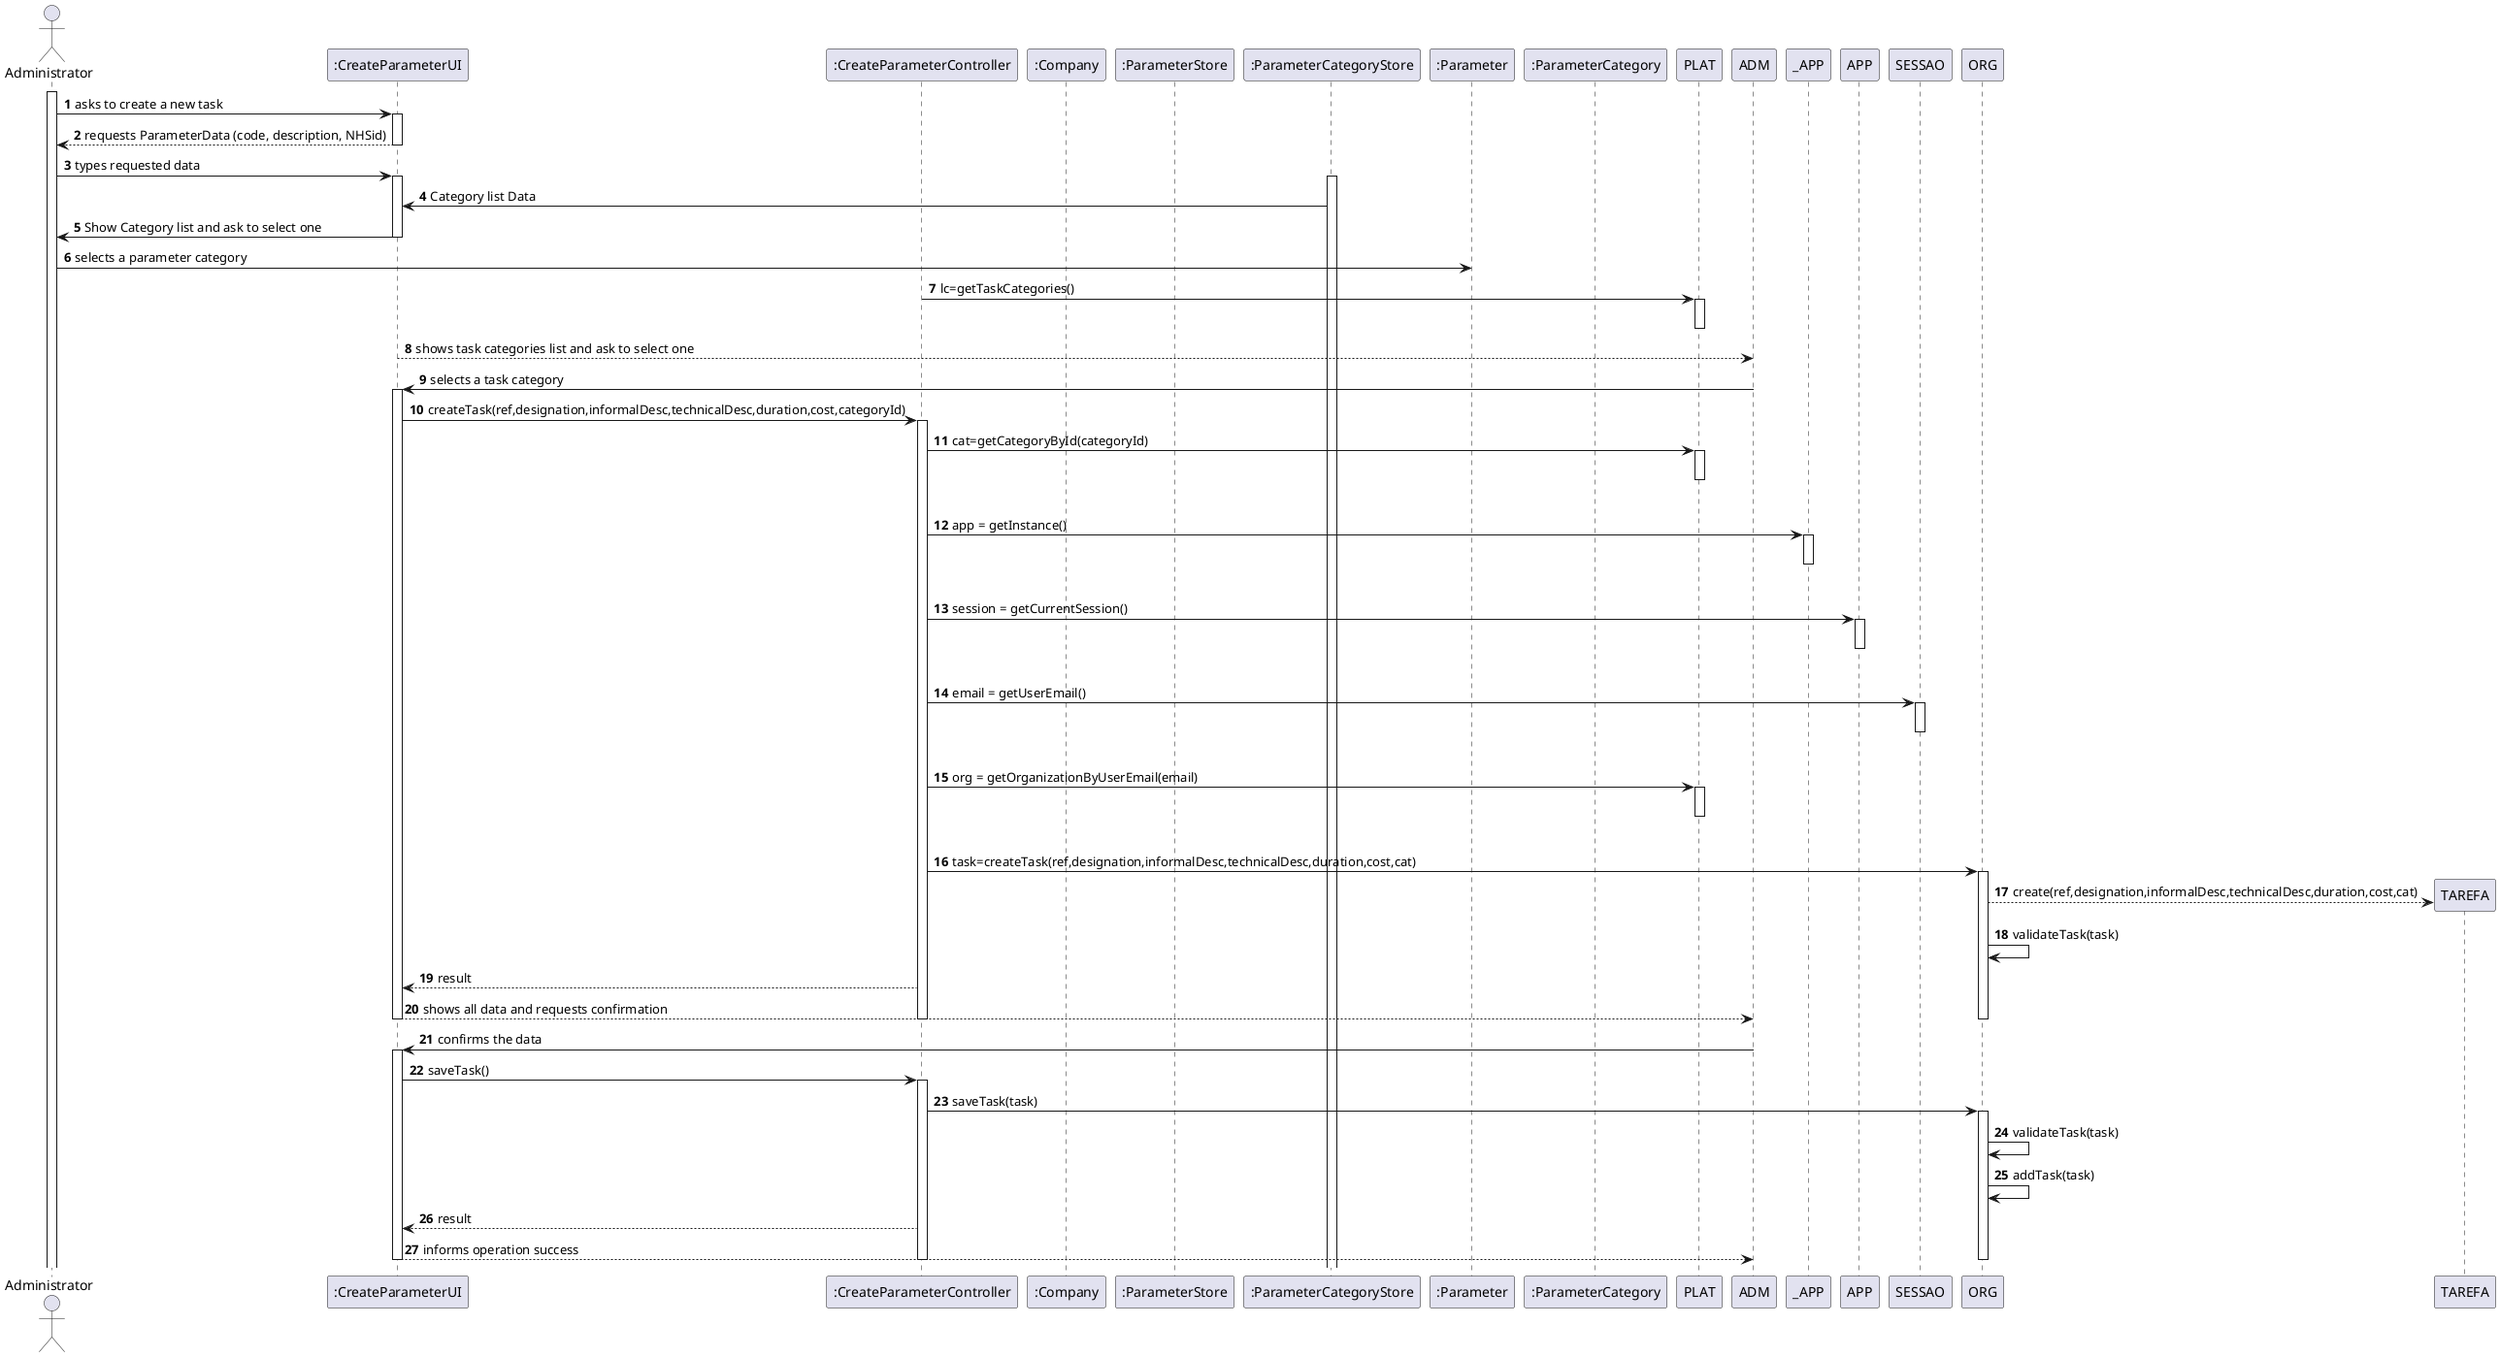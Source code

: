 @startuml
autonumber
'hide footbox
actor "Administrator" as Administrator

participant ":CreateParameterUI" as UI
participant ":CreateParameterController" as CTRL
participant ":Company" as COMPANY
participant ":ParameterStore" as PARAMETERSTORE
participant ":ParameterCategoryStore" as CATEGORYSTORE
participant ":Parameter" as PARAMETER
participant ":ParameterCategory" as CATEGORY


activate Administrator
Administrator -> UI: asks to create a new task
activate UI
UI --> Administrator :requests ParameterData (code, description, NHSid)
deactivate UI


Administrator -> UI : types requested data
activate UI

activate CATEGORYSTORE
CATEGORYSTORE -> UI : Category list Data
UI -> Administrator : Show Category list and ask to select one
deactivate UI

Administrator -> PARAMETER : selects a parameter category



CTRL -> PLAT : lc=getTaskCategories()
activate PLAT

deactivate PLAT
deactivate CTRL

UI --> ADM : shows task categories list and ask to select one
deactivate PLAT
deactivate UI

ADM -> UI : selects a task category
activate UI

UI -> CTRL : createTask(ref,designation,informalDesc,technicalDesc,duration,cost,categoryId)
activate CTRL

CTRL -> PLAT : cat=getCategoryById(categoryId)
activate PLAT
|||
deactivate PLAT

CTRL -> _APP: app = getInstance()
activate _APP
|||
deactivate _APP

CTRL -> APP: session = getCurrentSession()
activate APP
|||
deactivate APP

CTRL -> SESSAO: email = getUserEmail()
activate SESSAO
|||
deactivate SESSAO

CTRL -> PLAT: org = getOrganizationByUserEmail(email)
activate PLAT
|||
deactivate PLAT

CTRL -> ORG: task=createTask(ref,designation,informalDesc,technicalDesc,duration,cost,cat)
activate ORG

ORG --> TAREFA**: create(ref,designation,informalDesc,technicalDesc,duration,cost,cat)
ORG -> ORG: validateTask(task)

CTRL --> UI: result

UI --> ADM: shows all data and requests confirmation
deactivate ORG
deactivate PLAT
deactivate CTRL
deactivate UI

ADM -> UI : confirms the data
activate UI
UI -> CTRL : saveTask()
activate CTRL

CTRL -> ORG : saveTask(task)
activate ORG

ORG -> ORG: validateTask(task)
ORG -> ORG: addTask(task)

CTRL --> UI: result

UI --> ADM : informs operation success
deactivate ORG
deactivate CTRL
deactivate UI

deactivate ADM

@enduml